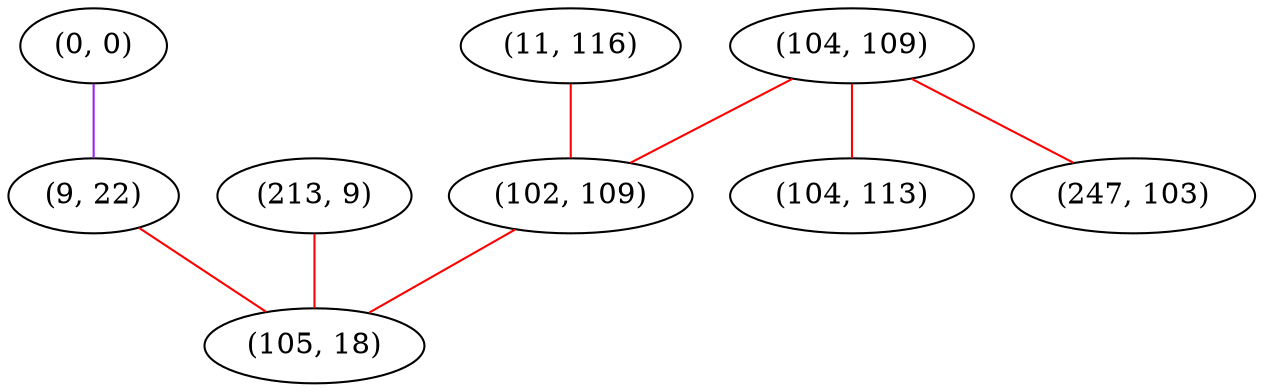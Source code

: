 graph "" {
"(0, 0)";
"(104, 109)";
"(9, 22)";
"(213, 9)";
"(11, 116)";
"(102, 109)";
"(105, 18)";
"(104, 113)";
"(247, 103)";
"(0, 0)" -- "(9, 22)"  [color=purple, key=0, weight=4];
"(104, 109)" -- "(104, 113)"  [color=red, key=0, weight=1];
"(104, 109)" -- "(247, 103)"  [color=red, key=0, weight=1];
"(104, 109)" -- "(102, 109)"  [color=red, key=0, weight=1];
"(9, 22)" -- "(105, 18)"  [color=red, key=0, weight=1];
"(213, 9)" -- "(105, 18)"  [color=red, key=0, weight=1];
"(11, 116)" -- "(102, 109)"  [color=red, key=0, weight=1];
"(102, 109)" -- "(105, 18)"  [color=red, key=0, weight=1];
}
